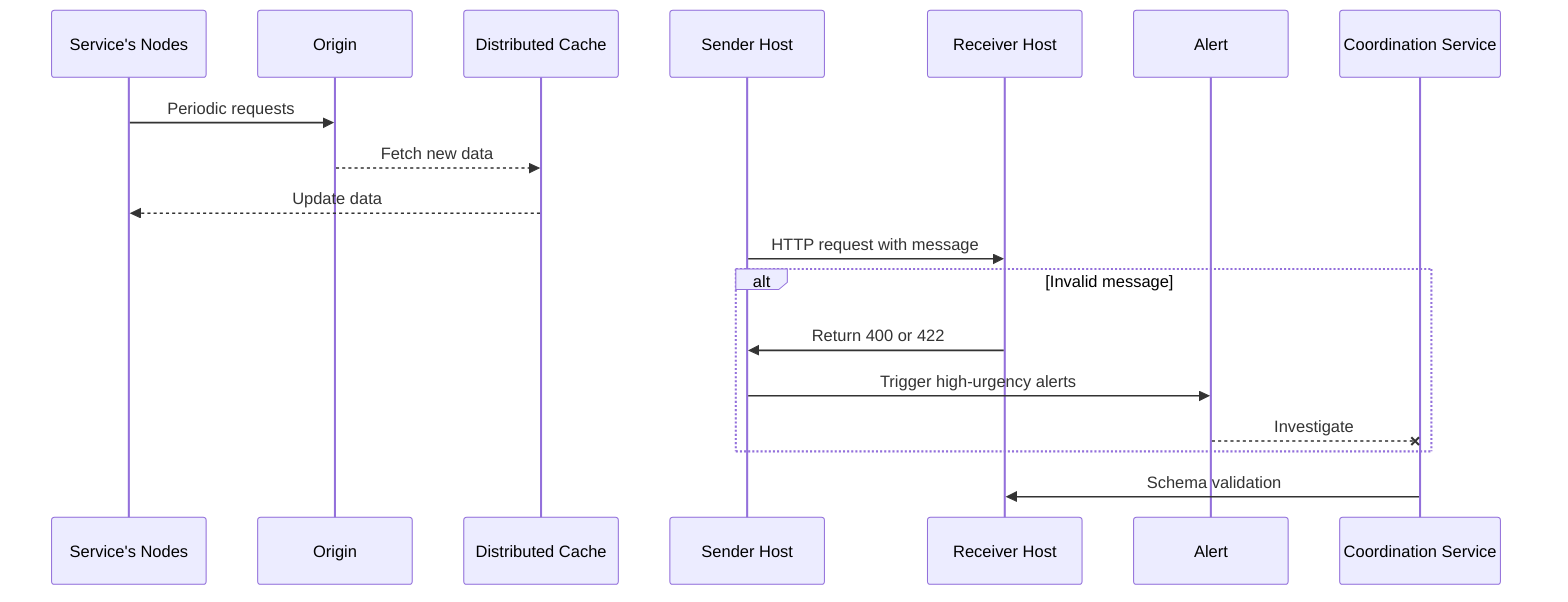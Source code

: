 sequenceDiagram
    participant Service_Node as Service's Nodes
    participant Origin as Origin
    participant Distributed_Cache as Distributed Cache
    participant Sender_Host as Sender Host
    participant Receiver_Host as Receiver Host
    participant Alert as Alert
    participant Coordination_Service as Coordination Service

    Service_Node->>Origin: Periodic requests
    Origin-->>Distributed_Cache: Fetch new data
    Distributed_Cache-->>Service_Node: Update data

    Sender_Host->>Receiver_Host: HTTP request with message
    alt Invalid message
        Receiver_Host->>Sender_Host: Return 400 or 422
        Sender_Host->>Alert: Trigger high-urgency alerts
        Alert--x Coordination_Service: Investigate
    end

    Coordination_Service->>Receiver_Host: Schema validation